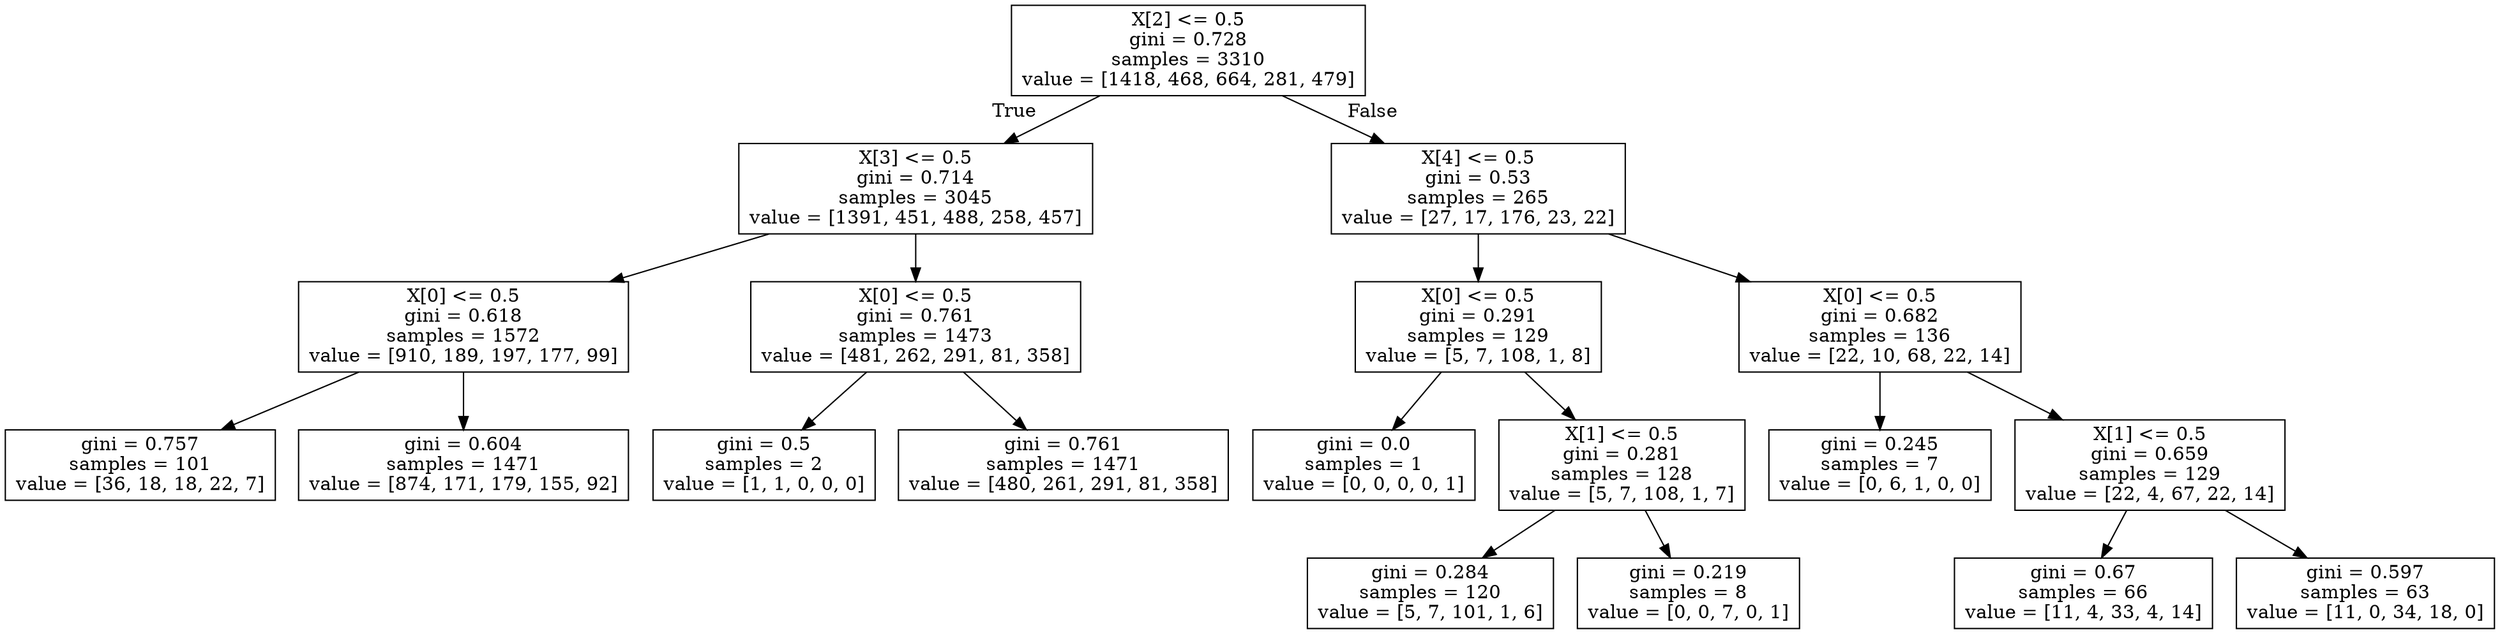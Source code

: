 digraph Tree {
node [shape=box] ;
0 [label="X[2] <= 0.5\ngini = 0.728\nsamples = 3310\nvalue = [1418, 468, 664, 281, 479]"] ;
1 [label="X[3] <= 0.5\ngini = 0.714\nsamples = 3045\nvalue = [1391, 451, 488, 258, 457]"] ;
0 -> 1 [labeldistance=2.5, labelangle=45, headlabel="True"] ;
2 [label="X[0] <= 0.5\ngini = 0.618\nsamples = 1572\nvalue = [910, 189, 197, 177, 99]"] ;
1 -> 2 ;
3 [label="gini = 0.757\nsamples = 101\nvalue = [36, 18, 18, 22, 7]"] ;
2 -> 3 ;
4 [label="gini = 0.604\nsamples = 1471\nvalue = [874, 171, 179, 155, 92]"] ;
2 -> 4 ;
5 [label="X[0] <= 0.5\ngini = 0.761\nsamples = 1473\nvalue = [481, 262, 291, 81, 358]"] ;
1 -> 5 ;
6 [label="gini = 0.5\nsamples = 2\nvalue = [1, 1, 0, 0, 0]"] ;
5 -> 6 ;
7 [label="gini = 0.761\nsamples = 1471\nvalue = [480, 261, 291, 81, 358]"] ;
5 -> 7 ;
8 [label="X[4] <= 0.5\ngini = 0.53\nsamples = 265\nvalue = [27, 17, 176, 23, 22]"] ;
0 -> 8 [labeldistance=2.5, labelangle=-45, headlabel="False"] ;
9 [label="X[0] <= 0.5\ngini = 0.291\nsamples = 129\nvalue = [5, 7, 108, 1, 8]"] ;
8 -> 9 ;
10 [label="gini = 0.0\nsamples = 1\nvalue = [0, 0, 0, 0, 1]"] ;
9 -> 10 ;
11 [label="X[1] <= 0.5\ngini = 0.281\nsamples = 128\nvalue = [5, 7, 108, 1, 7]"] ;
9 -> 11 ;
12 [label="gini = 0.284\nsamples = 120\nvalue = [5, 7, 101, 1, 6]"] ;
11 -> 12 ;
13 [label="gini = 0.219\nsamples = 8\nvalue = [0, 0, 7, 0, 1]"] ;
11 -> 13 ;
14 [label="X[0] <= 0.5\ngini = 0.682\nsamples = 136\nvalue = [22, 10, 68, 22, 14]"] ;
8 -> 14 ;
15 [label="gini = 0.245\nsamples = 7\nvalue = [0, 6, 1, 0, 0]"] ;
14 -> 15 ;
16 [label="X[1] <= 0.5\ngini = 0.659\nsamples = 129\nvalue = [22, 4, 67, 22, 14]"] ;
14 -> 16 ;
17 [label="gini = 0.67\nsamples = 66\nvalue = [11, 4, 33, 4, 14]"] ;
16 -> 17 ;
18 [label="gini = 0.597\nsamples = 63\nvalue = [11, 0, 34, 18, 0]"] ;
16 -> 18 ;
}
